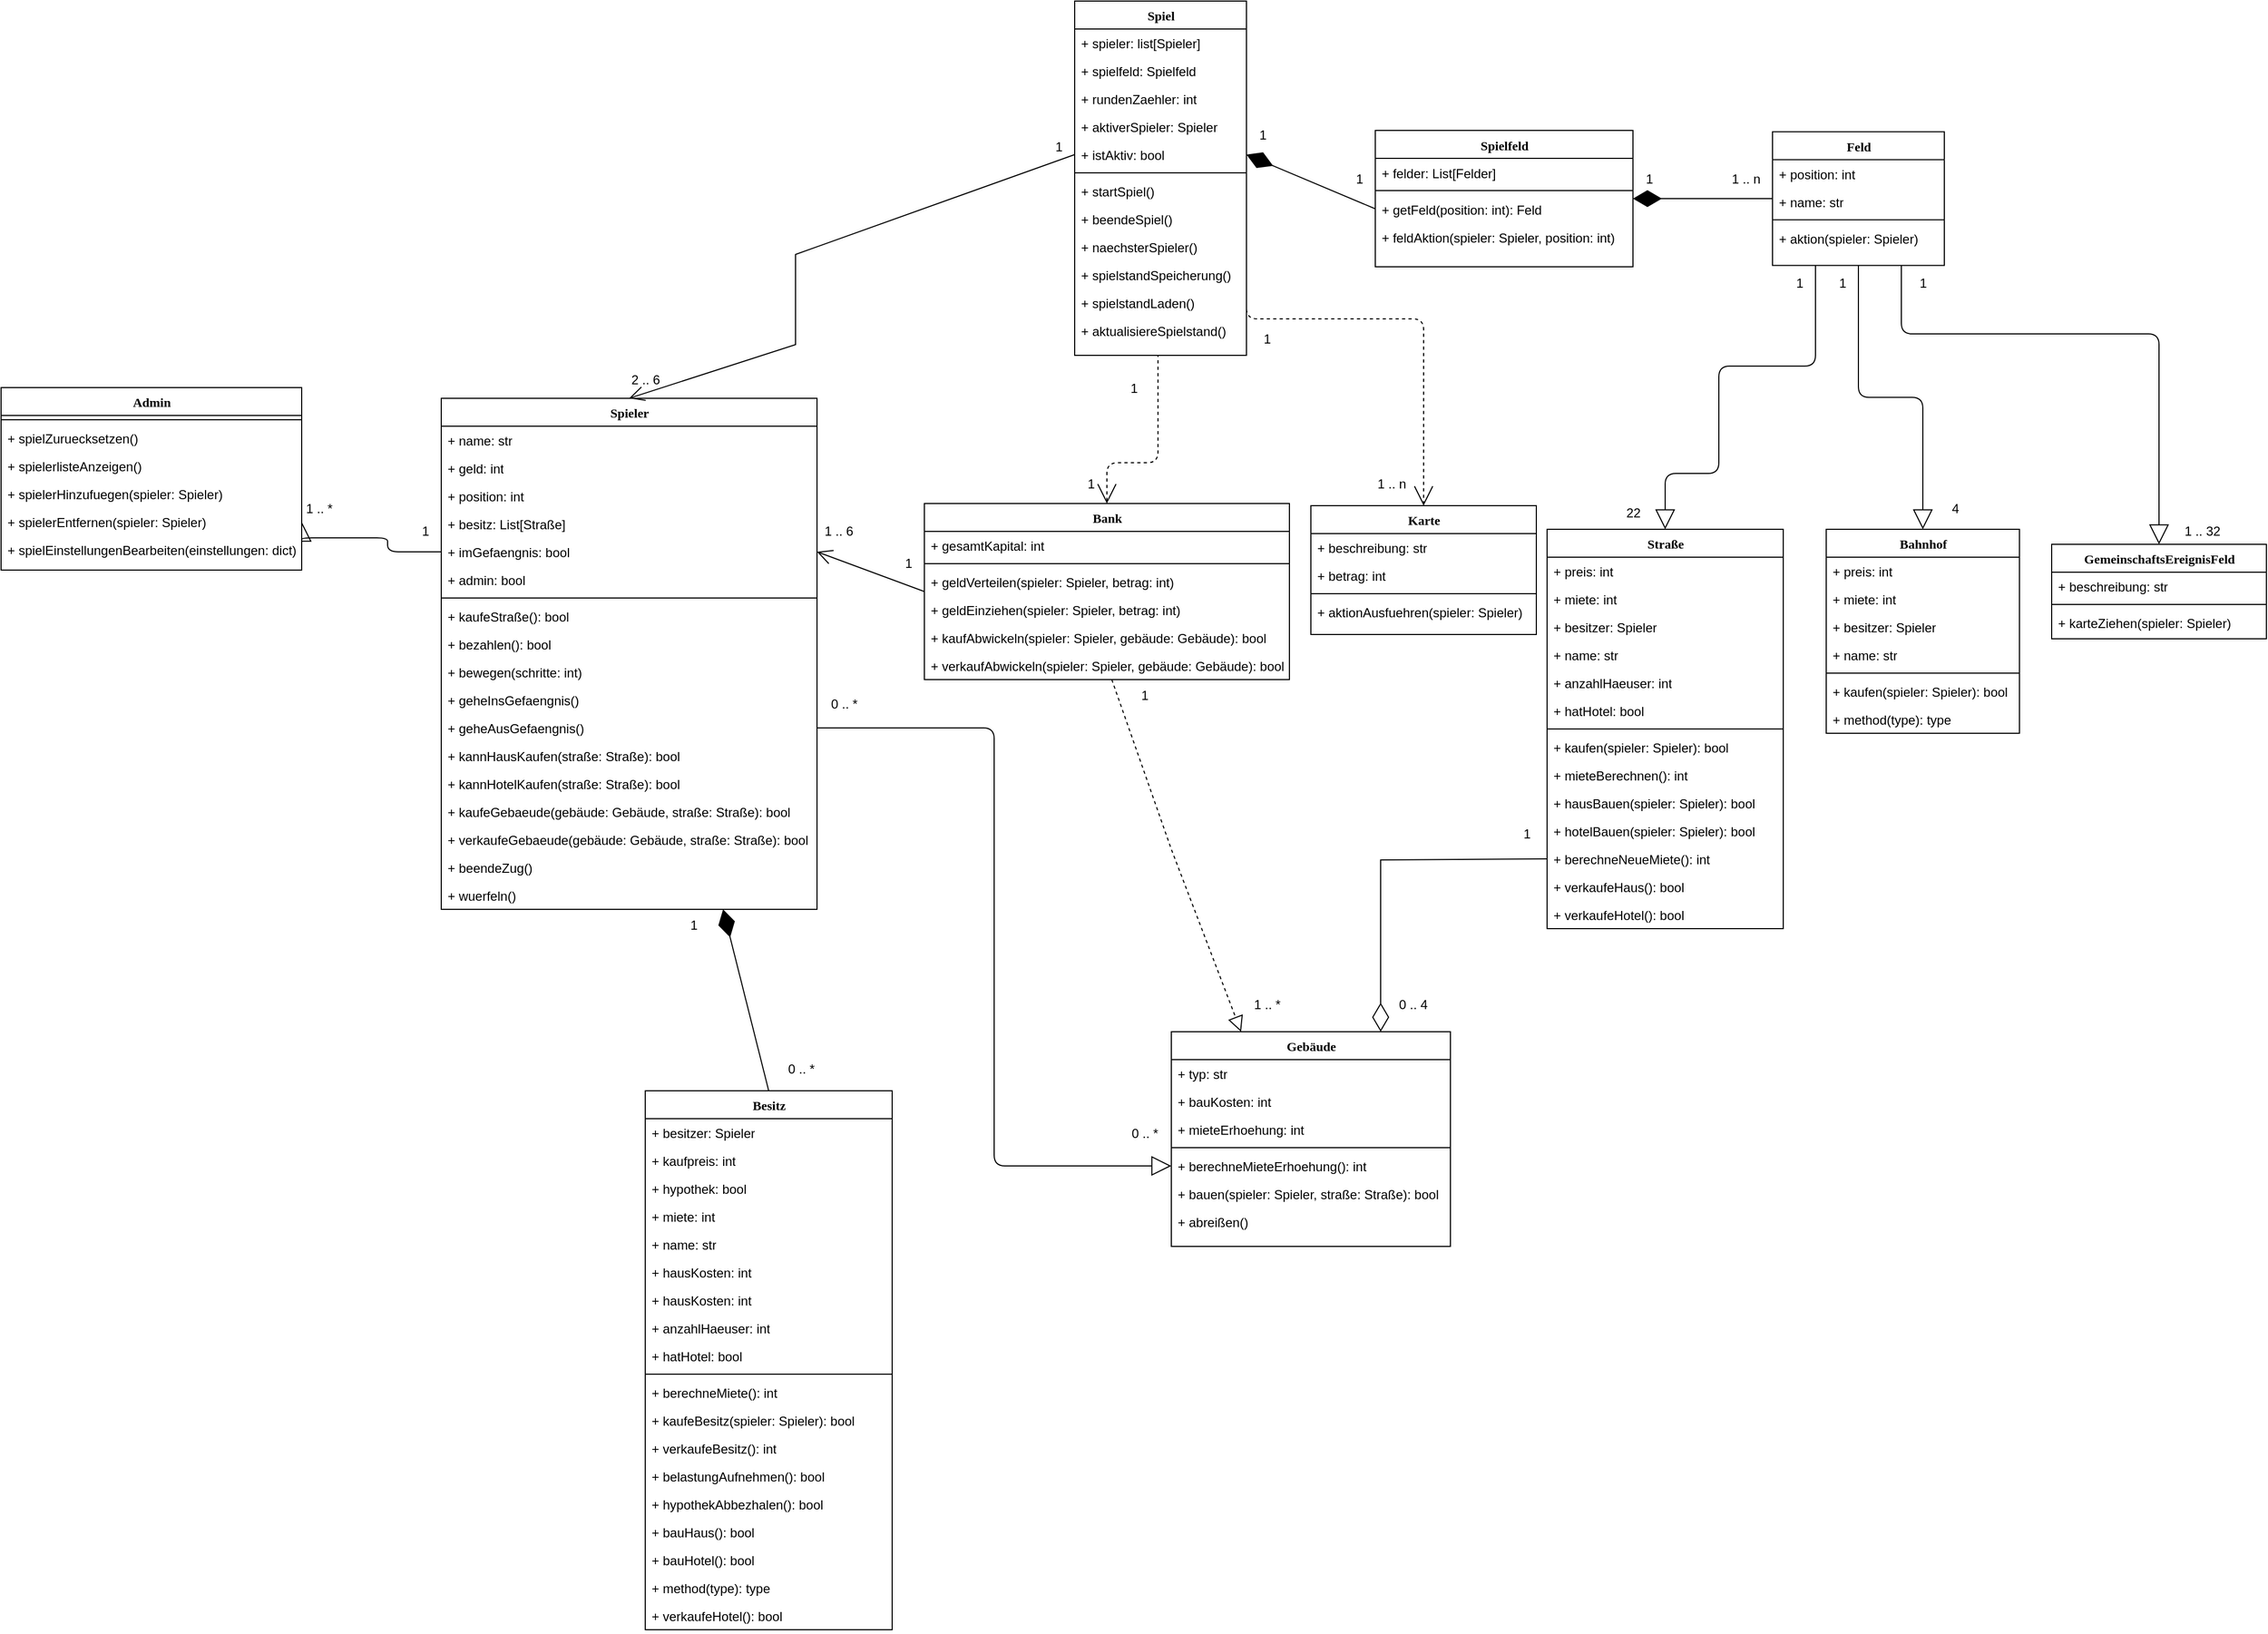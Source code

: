 <mxfile version="24.8.4">
  <diagram name="Page-1" id="9f46799a-70d6-7492-0946-bef42562c5a5">
    <mxGraphModel dx="2293" dy="1412" grid="1" gridSize="10" guides="1" tooltips="1" connect="1" arrows="1" fold="1" page="1" pageScale="1" pageWidth="1100" pageHeight="850" background="none" math="0" shadow="0">
      <root>
        <mxCell id="0" />
        <mxCell id="1" parent="0" />
        <mxCell id="78961159f06e98e8-123" style="edgeStyle=orthogonalEdgeStyle;html=1;labelBackgroundColor=none;startFill=0;startSize=8;endArrow=open;endFill=0;endSize=16;fontFamily=Verdana;fontSize=12;dashed=1;entryX=0.5;entryY=0;entryDx=0;entryDy=0;exitX=0.485;exitY=1.094;exitDx=0;exitDy=0;exitPerimeter=0;" parent="1" source="xkzjpcIG9XnHwL3cQHzA-52" target="78961159f06e98e8-69" edge="1">
          <mxGeometry relative="1" as="geometry">
            <Array as="points">
              <mxPoint x="168" y="420" />
              <mxPoint x="120" y="420" />
            </Array>
            <mxPoint x="140" y="430" as="targetPoint" />
          </mxGeometry>
        </mxCell>
        <mxCell id="78961159f06e98e8-17" value="Spiel" style="swimlane;html=1;fontStyle=1;align=center;verticalAlign=top;childLayout=stackLayout;horizontal=1;startSize=26;horizontalStack=0;resizeParent=1;resizeLast=0;collapsible=1;marginBottom=0;swimlaneFillColor=#ffffff;rounded=0;shadow=0;comic=0;labelBackgroundColor=none;strokeWidth=1;fillColor=none;fontFamily=Verdana;fontSize=12" parent="1" vertex="1">
          <mxGeometry x="90" y="-10" width="160" height="330" as="geometry" />
        </mxCell>
        <mxCell id="78961159f06e98e8-21" value="+ spieler: list[Spieler]" style="text;html=1;strokeColor=none;fillColor=none;align=left;verticalAlign=top;spacingLeft=4;spacingRight=4;whiteSpace=wrap;overflow=hidden;rotatable=0;points=[[0,0.5],[1,0.5]];portConstraint=eastwest;" parent="78961159f06e98e8-17" vertex="1">
          <mxGeometry y="26" width="160" height="26" as="geometry" />
        </mxCell>
        <mxCell id="78961159f06e98e8-23" value="+ spielfeld: Spielfeld" style="text;html=1;strokeColor=none;fillColor=none;align=left;verticalAlign=top;spacingLeft=4;spacingRight=4;whiteSpace=wrap;overflow=hidden;rotatable=0;points=[[0,0.5],[1,0.5]];portConstraint=eastwest;" parent="78961159f06e98e8-17" vertex="1">
          <mxGeometry y="52" width="160" height="26" as="geometry" />
        </mxCell>
        <mxCell id="78961159f06e98e8-25" value="+ rundenZaehler: int" style="text;html=1;strokeColor=none;fillColor=none;align=left;verticalAlign=top;spacingLeft=4;spacingRight=4;whiteSpace=wrap;overflow=hidden;rotatable=0;points=[[0,0.5],[1,0.5]];portConstraint=eastwest;" parent="78961159f06e98e8-17" vertex="1">
          <mxGeometry y="78" width="160" height="26" as="geometry" />
        </mxCell>
        <mxCell id="78961159f06e98e8-26" value="+ aktiverSpieler: Spieler" style="text;html=1;strokeColor=none;fillColor=none;align=left;verticalAlign=top;spacingLeft=4;spacingRight=4;whiteSpace=wrap;overflow=hidden;rotatable=0;points=[[0,0.5],[1,0.5]];portConstraint=eastwest;" parent="78961159f06e98e8-17" vertex="1">
          <mxGeometry y="104" width="160" height="26" as="geometry" />
        </mxCell>
        <mxCell id="78961159f06e98e8-24" value="+ istAktiv: bool" style="text;html=1;strokeColor=none;fillColor=none;align=left;verticalAlign=top;spacingLeft=4;spacingRight=4;whiteSpace=wrap;overflow=hidden;rotatable=0;points=[[0,0.5],[1,0.5]];portConstraint=eastwest;" parent="78961159f06e98e8-17" vertex="1">
          <mxGeometry y="130" width="160" height="26" as="geometry" />
        </mxCell>
        <mxCell id="78961159f06e98e8-19" value="" style="line;html=1;strokeWidth=1;fillColor=none;align=left;verticalAlign=middle;spacingTop=-1;spacingLeft=3;spacingRight=3;rotatable=0;labelPosition=right;points=[];portConstraint=eastwest;" parent="78961159f06e98e8-17" vertex="1">
          <mxGeometry y="156" width="160" height="8" as="geometry" />
        </mxCell>
        <mxCell id="78961159f06e98e8-20" value="+ startSpiel()" style="text;html=1;strokeColor=none;fillColor=none;align=left;verticalAlign=top;spacingLeft=4;spacingRight=4;whiteSpace=wrap;overflow=hidden;rotatable=0;points=[[0,0.5],[1,0.5]];portConstraint=eastwest;" parent="78961159f06e98e8-17" vertex="1">
          <mxGeometry y="164" width="160" height="26" as="geometry" />
        </mxCell>
        <mxCell id="78961159f06e98e8-27" value="+ beendeSpiel()" style="text;html=1;strokeColor=none;fillColor=none;align=left;verticalAlign=top;spacingLeft=4;spacingRight=4;whiteSpace=wrap;overflow=hidden;rotatable=0;points=[[0,0.5],[1,0.5]];portConstraint=eastwest;" parent="78961159f06e98e8-17" vertex="1">
          <mxGeometry y="190" width="160" height="26" as="geometry" />
        </mxCell>
        <mxCell id="xkzjpcIG9XnHwL3cQHzA-48" value="+ naechsterSpieler()" style="text;html=1;strokeColor=none;fillColor=none;align=left;verticalAlign=top;spacingLeft=4;spacingRight=4;whiteSpace=wrap;overflow=hidden;rotatable=0;points=[[0,0.5],[1,0.5]];portConstraint=eastwest;" parent="78961159f06e98e8-17" vertex="1">
          <mxGeometry y="216" width="160" height="26" as="geometry" />
        </mxCell>
        <mxCell id="xkzjpcIG9XnHwL3cQHzA-50" value="+ spielstandSpeicherung()" style="text;html=1;strokeColor=none;fillColor=none;align=left;verticalAlign=top;spacingLeft=4;spacingRight=4;whiteSpace=wrap;overflow=hidden;rotatable=0;points=[[0,0.5],[1,0.5]];portConstraint=eastwest;" parent="78961159f06e98e8-17" vertex="1">
          <mxGeometry y="242" width="160" height="26" as="geometry" />
        </mxCell>
        <mxCell id="xkzjpcIG9XnHwL3cQHzA-51" value="+ spielstandLaden()" style="text;html=1;strokeColor=none;fillColor=none;align=left;verticalAlign=top;spacingLeft=4;spacingRight=4;whiteSpace=wrap;overflow=hidden;rotatable=0;points=[[0,0.5],[1,0.5]];portConstraint=eastwest;" parent="78961159f06e98e8-17" vertex="1">
          <mxGeometry y="268" width="160" height="26" as="geometry" />
        </mxCell>
        <mxCell id="xkzjpcIG9XnHwL3cQHzA-52" value="+ aktualisiereSpielstand()" style="text;html=1;strokeColor=none;fillColor=none;align=left;verticalAlign=top;spacingLeft=4;spacingRight=4;whiteSpace=wrap;overflow=hidden;rotatable=0;points=[[0,0.5],[1,0.5]];portConstraint=eastwest;" parent="78961159f06e98e8-17" vertex="1">
          <mxGeometry y="294" width="160" height="26" as="geometry" />
        </mxCell>
        <mxCell id="78961159f06e98e8-30" value="Spielfeld" style="swimlane;html=1;fontStyle=1;align=center;verticalAlign=top;childLayout=stackLayout;horizontal=1;startSize=26;horizontalStack=0;resizeParent=1;resizeLast=0;collapsible=1;marginBottom=0;swimlaneFillColor=#ffffff;rounded=0;shadow=0;comic=0;labelBackgroundColor=none;strokeWidth=1;fillColor=none;fontFamily=Verdana;fontSize=12" parent="1" vertex="1">
          <mxGeometry x="370" y="110.5" width="240" height="127" as="geometry" />
        </mxCell>
        <mxCell id="78961159f06e98e8-31" value="+ felder: List[Felder]" style="text;html=1;strokeColor=none;fillColor=none;align=left;verticalAlign=top;spacingLeft=4;spacingRight=4;whiteSpace=wrap;overflow=hidden;rotatable=0;points=[[0,0.5],[1,0.5]];portConstraint=eastwest;" parent="78961159f06e98e8-30" vertex="1">
          <mxGeometry y="26" width="240" height="26" as="geometry" />
        </mxCell>
        <mxCell id="78961159f06e98e8-38" value="" style="line;html=1;strokeWidth=1;fillColor=none;align=left;verticalAlign=middle;spacingTop=-1;spacingLeft=3;spacingRight=3;rotatable=0;labelPosition=right;points=[];portConstraint=eastwest;" parent="78961159f06e98e8-30" vertex="1">
          <mxGeometry y="52" width="240" height="8" as="geometry" />
        </mxCell>
        <mxCell id="78961159f06e98e8-39" value="+ getFeld(position: int): Feld" style="text;html=1;strokeColor=none;fillColor=none;align=left;verticalAlign=top;spacingLeft=4;spacingRight=4;whiteSpace=wrap;overflow=hidden;rotatable=0;points=[[0,0.5],[1,0.5]];portConstraint=eastwest;" parent="78961159f06e98e8-30" vertex="1">
          <mxGeometry y="60" width="240" height="26" as="geometry" />
        </mxCell>
        <mxCell id="78961159f06e98e8-40" value="+ feldAktion(spieler: Spieler, position: int)" style="text;html=1;strokeColor=none;fillColor=none;align=left;verticalAlign=top;spacingLeft=4;spacingRight=4;whiteSpace=wrap;overflow=hidden;rotatable=0;points=[[0,0.5],[1,0.5]];portConstraint=eastwest;" parent="78961159f06e98e8-30" vertex="1">
          <mxGeometry y="86" width="240" height="26" as="geometry" />
        </mxCell>
        <mxCell id="78961159f06e98e8-43" value="Feld" style="swimlane;html=1;fontStyle=1;align=center;verticalAlign=top;childLayout=stackLayout;horizontal=1;startSize=26;horizontalStack=0;resizeParent=1;resizeLast=0;collapsible=1;marginBottom=0;swimlaneFillColor=#ffffff;rounded=0;shadow=0;comic=0;labelBackgroundColor=none;strokeWidth=1;fillColor=none;fontFamily=Verdana;fontSize=12" parent="1" vertex="1">
          <mxGeometry x="740" y="111.75" width="160" height="124.5" as="geometry" />
        </mxCell>
        <mxCell id="78961159f06e98e8-44" value="+ position: int" style="text;html=1;strokeColor=none;fillColor=none;align=left;verticalAlign=top;spacingLeft=4;spacingRight=4;whiteSpace=wrap;overflow=hidden;rotatable=0;points=[[0,0.5],[1,0.5]];portConstraint=eastwest;" parent="78961159f06e98e8-43" vertex="1">
          <mxGeometry y="26" width="160" height="26" as="geometry" />
        </mxCell>
        <mxCell id="78961159f06e98e8-45" value="+ name: str" style="text;html=1;strokeColor=none;fillColor=none;align=left;verticalAlign=top;spacingLeft=4;spacingRight=4;whiteSpace=wrap;overflow=hidden;rotatable=0;points=[[0,0.5],[1,0.5]];portConstraint=eastwest;" parent="78961159f06e98e8-43" vertex="1">
          <mxGeometry y="52" width="160" height="26" as="geometry" />
        </mxCell>
        <mxCell id="78961159f06e98e8-51" value="" style="line;html=1;strokeWidth=1;fillColor=none;align=left;verticalAlign=middle;spacingTop=-1;spacingLeft=3;spacingRight=3;rotatable=0;labelPosition=right;points=[];portConstraint=eastwest;" parent="78961159f06e98e8-43" vertex="1">
          <mxGeometry y="78" width="160" height="8" as="geometry" />
        </mxCell>
        <mxCell id="78961159f06e98e8-52" value="+ aktion(spieler: Spieler)" style="text;html=1;strokeColor=none;fillColor=none;align=left;verticalAlign=top;spacingLeft=4;spacingRight=4;whiteSpace=wrap;overflow=hidden;rotatable=0;points=[[0,0.5],[1,0.5]];portConstraint=eastwest;" parent="78961159f06e98e8-43" vertex="1">
          <mxGeometry y="86" width="160" height="26" as="geometry" />
        </mxCell>
        <mxCell id="78961159f06e98e8-56" value="Spieler" style="swimlane;html=1;fontStyle=1;align=center;verticalAlign=top;childLayout=stackLayout;horizontal=1;startSize=26;horizontalStack=0;resizeParent=1;resizeLast=0;collapsible=1;marginBottom=0;swimlaneFillColor=#ffffff;rounded=0;shadow=0;comic=0;labelBackgroundColor=none;strokeWidth=1;fillColor=none;fontFamily=Verdana;fontSize=12" parent="1" vertex="1">
          <mxGeometry x="-500" y="360" width="350" height="476" as="geometry" />
        </mxCell>
        <mxCell id="78961159f06e98e8-57" value="+ name: str" style="text;html=1;strokeColor=none;fillColor=none;align=left;verticalAlign=top;spacingLeft=4;spacingRight=4;whiteSpace=wrap;overflow=hidden;rotatable=0;points=[[0,0.5],[1,0.5]];portConstraint=eastwest;" parent="78961159f06e98e8-56" vertex="1">
          <mxGeometry y="26" width="350" height="26" as="geometry" />
        </mxCell>
        <mxCell id="78961159f06e98e8-58" value="+ geld: int" style="text;html=1;strokeColor=none;fillColor=none;align=left;verticalAlign=top;spacingLeft=4;spacingRight=4;whiteSpace=wrap;overflow=hidden;rotatable=0;points=[[0,0.5],[1,0.5]];portConstraint=eastwest;" parent="78961159f06e98e8-56" vertex="1">
          <mxGeometry y="52" width="350" height="26" as="geometry" />
        </mxCell>
        <mxCell id="78961159f06e98e8-59" value="+ position: int" style="text;html=1;strokeColor=none;fillColor=none;align=left;verticalAlign=top;spacingLeft=4;spacingRight=4;whiteSpace=wrap;overflow=hidden;rotatable=0;points=[[0,0.5],[1,0.5]];portConstraint=eastwest;" parent="78961159f06e98e8-56" vertex="1">
          <mxGeometry y="78" width="350" height="26" as="geometry" />
        </mxCell>
        <mxCell id="78961159f06e98e8-60" value="+ besitz: List[Straße]" style="text;html=1;strokeColor=none;fillColor=none;align=left;verticalAlign=top;spacingLeft=4;spacingRight=4;whiteSpace=wrap;overflow=hidden;rotatable=0;points=[[0,0.5],[1,0.5]];portConstraint=eastwest;" parent="78961159f06e98e8-56" vertex="1">
          <mxGeometry y="104" width="350" height="26" as="geometry" />
        </mxCell>
        <mxCell id="78961159f06e98e8-61" value="+ imGefaengnis: bool" style="text;html=1;strokeColor=none;fillColor=none;align=left;verticalAlign=top;spacingLeft=4;spacingRight=4;whiteSpace=wrap;overflow=hidden;rotatable=0;points=[[0,0.5],[1,0.5]];portConstraint=eastwest;" parent="78961159f06e98e8-56" vertex="1">
          <mxGeometry y="130" width="350" height="26" as="geometry" />
        </mxCell>
        <mxCell id="78961159f06e98e8-62" value="+ admin: bool" style="text;html=1;strokeColor=none;fillColor=none;align=left;verticalAlign=top;spacingLeft=4;spacingRight=4;whiteSpace=wrap;overflow=hidden;rotatable=0;points=[[0,0.5],[1,0.5]];portConstraint=eastwest;" parent="78961159f06e98e8-56" vertex="1">
          <mxGeometry y="156" width="350" height="26" as="geometry" />
        </mxCell>
        <mxCell id="78961159f06e98e8-64" value="" style="line;html=1;strokeWidth=1;fillColor=none;align=left;verticalAlign=middle;spacingTop=-1;spacingLeft=3;spacingRight=3;rotatable=0;labelPosition=right;points=[];portConstraint=eastwest;" parent="78961159f06e98e8-56" vertex="1">
          <mxGeometry y="182" width="350" height="8" as="geometry" />
        </mxCell>
        <mxCell id="78961159f06e98e8-65" value="+ kaufeStraße(): bool" style="text;html=1;strokeColor=none;fillColor=none;align=left;verticalAlign=top;spacingLeft=4;spacingRight=4;whiteSpace=wrap;overflow=hidden;rotatable=0;points=[[0,0.5],[1,0.5]];portConstraint=eastwest;" parent="78961159f06e98e8-56" vertex="1">
          <mxGeometry y="190" width="350" height="26" as="geometry" />
        </mxCell>
        <mxCell id="78961159f06e98e8-66" value="+ bezahlen(): bool" style="text;html=1;strokeColor=none;fillColor=none;align=left;verticalAlign=top;spacingLeft=4;spacingRight=4;whiteSpace=wrap;overflow=hidden;rotatable=0;points=[[0,0.5],[1,0.5]];portConstraint=eastwest;" parent="78961159f06e98e8-56" vertex="1">
          <mxGeometry y="216" width="350" height="26" as="geometry" />
        </mxCell>
        <mxCell id="78961159f06e98e8-68" value="+ bewegen(schritte: int)&amp;nbsp;" style="text;html=1;strokeColor=none;fillColor=none;align=left;verticalAlign=top;spacingLeft=4;spacingRight=4;whiteSpace=wrap;overflow=hidden;rotatable=0;points=[[0,0.5],[1,0.5]];portConstraint=eastwest;" parent="78961159f06e98e8-56" vertex="1">
          <mxGeometry y="242" width="350" height="26" as="geometry" />
        </mxCell>
        <mxCell id="xkzjpcIG9XnHwL3cQHzA-53" value="+ geheInsGefaengnis()" style="text;html=1;strokeColor=none;fillColor=none;align=left;verticalAlign=top;spacingLeft=4;spacingRight=4;whiteSpace=wrap;overflow=hidden;rotatable=0;points=[[0,0.5],[1,0.5]];portConstraint=eastwest;" parent="78961159f06e98e8-56" vertex="1">
          <mxGeometry y="268" width="350" height="26" as="geometry" />
        </mxCell>
        <mxCell id="xkzjpcIG9XnHwL3cQHzA-54" value="+ geheAusGefaengnis()" style="text;html=1;strokeColor=none;fillColor=none;align=left;verticalAlign=top;spacingLeft=4;spacingRight=4;whiteSpace=wrap;overflow=hidden;rotatable=0;points=[[0,0.5],[1,0.5]];portConstraint=eastwest;" parent="78961159f06e98e8-56" vertex="1">
          <mxGeometry y="294" width="350" height="26" as="geometry" />
        </mxCell>
        <mxCell id="xkzjpcIG9XnHwL3cQHzA-55" value="+ kannHausKaufen(straße: Straße): bool" style="text;html=1;strokeColor=none;fillColor=none;align=left;verticalAlign=top;spacingLeft=4;spacingRight=4;whiteSpace=wrap;overflow=hidden;rotatable=0;points=[[0,0.5],[1,0.5]];portConstraint=eastwest;" parent="78961159f06e98e8-56" vertex="1">
          <mxGeometry y="320" width="350" height="26" as="geometry" />
        </mxCell>
        <mxCell id="xkzjpcIG9XnHwL3cQHzA-85" value="+ kannHotelKaufen(straße: Straße): bool" style="text;html=1;strokeColor=none;fillColor=none;align=left;verticalAlign=top;spacingLeft=4;spacingRight=4;whiteSpace=wrap;overflow=hidden;rotatable=0;points=[[0,0.5],[1,0.5]];portConstraint=eastwest;" parent="78961159f06e98e8-56" vertex="1">
          <mxGeometry y="346" width="350" height="26" as="geometry" />
        </mxCell>
        <mxCell id="xkzjpcIG9XnHwL3cQHzA-86" value="+ kaufeGebaeude(gebäude: Gebäude, straße: Straße): bool" style="text;html=1;strokeColor=none;fillColor=none;align=left;verticalAlign=top;spacingLeft=4;spacingRight=4;whiteSpace=wrap;overflow=hidden;rotatable=0;points=[[0,0.5],[1,0.5]];portConstraint=eastwest;" parent="78961159f06e98e8-56" vertex="1">
          <mxGeometry y="372" width="350" height="26" as="geometry" />
        </mxCell>
        <mxCell id="xkzjpcIG9XnHwL3cQHzA-88" value="+ verkaufeGebaeude(gebäude: Gebäude, straße: Straße): bool" style="text;html=1;strokeColor=none;fillColor=none;align=left;verticalAlign=top;spacingLeft=4;spacingRight=4;whiteSpace=wrap;overflow=hidden;rotatable=0;points=[[0,0.5],[1,0.5]];portConstraint=eastwest;" parent="78961159f06e98e8-56" vertex="1">
          <mxGeometry y="398" width="350" height="26" as="geometry" />
        </mxCell>
        <mxCell id="zLjibAXHX7Q9BYGGSeyX-1" value="+ beendeZug()" style="text;html=1;strokeColor=none;fillColor=none;align=left;verticalAlign=top;spacingLeft=4;spacingRight=4;whiteSpace=wrap;overflow=hidden;rotatable=0;points=[[0,0.5],[1,0.5]];portConstraint=eastwest;" parent="78961159f06e98e8-56" vertex="1">
          <mxGeometry y="424" width="350" height="26" as="geometry" />
        </mxCell>
        <mxCell id="xkzjpcIG9XnHwL3cQHzA-87" value="+ wuerfeln()" style="text;html=1;strokeColor=none;fillColor=none;align=left;verticalAlign=top;spacingLeft=4;spacingRight=4;whiteSpace=wrap;overflow=hidden;rotatable=0;points=[[0,0.5],[1,0.5]];portConstraint=eastwest;" parent="78961159f06e98e8-56" vertex="1">
          <mxGeometry y="450" width="350" height="26" as="geometry" />
        </mxCell>
        <mxCell id="78961159f06e98e8-69" value="Bank" style="swimlane;html=1;fontStyle=1;align=center;verticalAlign=top;childLayout=stackLayout;horizontal=1;startSize=26;horizontalStack=0;resizeParent=1;resizeLast=0;collapsible=1;marginBottom=0;swimlaneFillColor=#ffffff;rounded=0;shadow=0;comic=0;labelBackgroundColor=none;strokeWidth=1;fillColor=none;fontFamily=Verdana;fontSize=12" parent="1" vertex="1">
          <mxGeometry x="-50" y="458" width="340" height="164" as="geometry" />
        </mxCell>
        <mxCell id="78961159f06e98e8-70" value="+ gesamtKapital: int" style="text;html=1;strokeColor=none;fillColor=none;align=left;verticalAlign=top;spacingLeft=4;spacingRight=4;whiteSpace=wrap;overflow=hidden;rotatable=0;points=[[0,0.5],[1,0.5]];portConstraint=eastwest;" parent="78961159f06e98e8-69" vertex="1">
          <mxGeometry y="26" width="340" height="26" as="geometry" />
        </mxCell>
        <mxCell id="78961159f06e98e8-77" value="" style="line;html=1;strokeWidth=1;fillColor=none;align=left;verticalAlign=middle;spacingTop=-1;spacingLeft=3;spacingRight=3;rotatable=0;labelPosition=right;points=[];portConstraint=eastwest;" parent="78961159f06e98e8-69" vertex="1">
          <mxGeometry y="52" width="340" height="8" as="geometry" />
        </mxCell>
        <mxCell id="78961159f06e98e8-78" value="+ geldVerteilen(spieler: Spieler, betrag: int)" style="text;html=1;strokeColor=none;fillColor=none;align=left;verticalAlign=top;spacingLeft=4;spacingRight=4;whiteSpace=wrap;overflow=hidden;rotatable=0;points=[[0,0.5],[1,0.5]];portConstraint=eastwest;" parent="78961159f06e98e8-69" vertex="1">
          <mxGeometry y="60" width="340" height="26" as="geometry" />
        </mxCell>
        <mxCell id="xkzjpcIG9XnHwL3cQHzA-91" value="+ geldEinziehen(spieler: Spieler, betrag: int)" style="text;html=1;strokeColor=none;fillColor=none;align=left;verticalAlign=top;spacingLeft=4;spacingRight=4;whiteSpace=wrap;overflow=hidden;rotatable=0;points=[[0,0.5],[1,0.5]];portConstraint=eastwest;" parent="78961159f06e98e8-69" vertex="1">
          <mxGeometry y="86" width="340" height="26" as="geometry" />
        </mxCell>
        <mxCell id="xkzjpcIG9XnHwL3cQHzA-90" value="+ kaufAbwickeln(spieler: Spieler, gebäude: Gebäude): bool" style="text;html=1;strokeColor=none;fillColor=none;align=left;verticalAlign=top;spacingLeft=4;spacingRight=4;whiteSpace=wrap;overflow=hidden;rotatable=0;points=[[0,0.5],[1,0.5]];portConstraint=eastwest;" parent="78961159f06e98e8-69" vertex="1">
          <mxGeometry y="112" width="340" height="26" as="geometry" />
        </mxCell>
        <mxCell id="78961159f06e98e8-79" value="+ verkaufAbwickeln(spieler: Spieler, gebäude: Gebäude): bool" style="text;html=1;strokeColor=none;fillColor=none;align=left;verticalAlign=top;spacingLeft=4;spacingRight=4;whiteSpace=wrap;overflow=hidden;rotatable=0;points=[[0,0.5],[1,0.5]];portConstraint=eastwest;" parent="78961159f06e98e8-69" vertex="1">
          <mxGeometry y="138" width="340" height="26" as="geometry" />
        </mxCell>
        <mxCell id="78961159f06e98e8-82" value="Karte" style="swimlane;html=1;fontStyle=1;align=center;verticalAlign=top;childLayout=stackLayout;horizontal=1;startSize=26;horizontalStack=0;resizeParent=1;resizeLast=0;collapsible=1;marginBottom=0;swimlaneFillColor=#ffffff;rounded=0;shadow=0;comic=0;labelBackgroundColor=none;strokeWidth=1;fillColor=none;fontFamily=Verdana;fontSize=12" parent="1" vertex="1">
          <mxGeometry x="310" y="460" width="210" height="120" as="geometry" />
        </mxCell>
        <mxCell id="78961159f06e98e8-83" value="+ beschreibung: str" style="text;html=1;strokeColor=none;fillColor=none;align=left;verticalAlign=top;spacingLeft=4;spacingRight=4;whiteSpace=wrap;overflow=hidden;rotatable=0;points=[[0,0.5],[1,0.5]];portConstraint=eastwest;" parent="78961159f06e98e8-82" vertex="1">
          <mxGeometry y="26" width="210" height="26" as="geometry" />
        </mxCell>
        <mxCell id="78961159f06e98e8-84" value="+ betrag: int" style="text;html=1;strokeColor=none;fillColor=none;align=left;verticalAlign=top;spacingLeft=4;spacingRight=4;whiteSpace=wrap;overflow=hidden;rotatable=0;points=[[0,0.5],[1,0.5]];portConstraint=eastwest;" parent="78961159f06e98e8-82" vertex="1">
          <mxGeometry y="52" width="210" height="26" as="geometry" />
        </mxCell>
        <mxCell id="78961159f06e98e8-90" value="" style="line;html=1;strokeWidth=1;fillColor=none;align=left;verticalAlign=middle;spacingTop=-1;spacingLeft=3;spacingRight=3;rotatable=0;labelPosition=right;points=[];portConstraint=eastwest;" parent="78961159f06e98e8-82" vertex="1">
          <mxGeometry y="78" width="210" height="8" as="geometry" />
        </mxCell>
        <mxCell id="78961159f06e98e8-91" value="+ aktionAusfuehren(spieler: Spieler)" style="text;html=1;strokeColor=none;fillColor=none;align=left;verticalAlign=top;spacingLeft=4;spacingRight=4;whiteSpace=wrap;overflow=hidden;rotatable=0;points=[[0,0.5],[1,0.5]];portConstraint=eastwest;" parent="78961159f06e98e8-82" vertex="1">
          <mxGeometry y="86" width="210" height="26" as="geometry" />
        </mxCell>
        <mxCell id="78961159f06e98e8-95" value="Bahnhof" style="swimlane;html=1;fontStyle=1;align=center;verticalAlign=top;childLayout=stackLayout;horizontal=1;startSize=26;horizontalStack=0;resizeParent=1;resizeLast=0;collapsible=1;marginBottom=0;swimlaneFillColor=#ffffff;rounded=0;shadow=0;comic=0;labelBackgroundColor=none;strokeWidth=1;fillColor=none;fontFamily=Verdana;fontSize=12" parent="1" vertex="1">
          <mxGeometry x="790" y="482" width="180" height="190" as="geometry" />
        </mxCell>
        <mxCell id="78961159f06e98e8-96" value="+ preis: int" style="text;html=1;strokeColor=none;fillColor=none;align=left;verticalAlign=top;spacingLeft=4;spacingRight=4;whiteSpace=wrap;overflow=hidden;rotatable=0;points=[[0,0.5],[1,0.5]];portConstraint=eastwest;" parent="78961159f06e98e8-95" vertex="1">
          <mxGeometry y="26" width="180" height="26" as="geometry" />
        </mxCell>
        <mxCell id="78961159f06e98e8-97" value="+ miete: int" style="text;html=1;strokeColor=none;fillColor=none;align=left;verticalAlign=top;spacingLeft=4;spacingRight=4;whiteSpace=wrap;overflow=hidden;rotatable=0;points=[[0,0.5],[1,0.5]];portConstraint=eastwest;" parent="78961159f06e98e8-95" vertex="1">
          <mxGeometry y="52" width="180" height="26" as="geometry" />
        </mxCell>
        <mxCell id="78961159f06e98e8-98" value="+ besitzer&lt;span style=&quot;color: rgba(0, 0, 0, 0); font-family: monospace; font-size: 0px; text-wrap-mode: nowrap;&quot;&gt;%3CmxGraphModel%3E%3Croot%3E%3CmxCell%20id%3D%220%22%2F%3E%3CmxCell%20id%3D%221%22%20parent%3D%220%22%2F%3E%3CmxCell%20id%3D%222%22%20value%3D%22%2B%20method(type)%3A%20type%22%20style%3D%22text%3Bhtml%3D1%3BstrokeColor%3Dnone%3BfillColor%3Dnone%3Balign%3Dleft%3BverticalAlign%3Dtop%3BspacingLeft%3D4%3BspacingRight%3D4%3BwhiteSpace%3Dwrap%3Boverflow%3Dhidden%3Brotatable%3D0%3Bpoints%3D%5B%5B0%2C0.5%5D%2C%5B1%2C0.5%5D%5D%3BportConstraint%3Deastwest%3B%22%20vertex%3D%221%22%20parent%3D%221%22%3E%3CmxGeometry%20x%3D%22740%22%20y%3D%22594%22%20width%3D%22160%22%20height%3D%2226%22%20as%3D%22geometry%22%2F%3E%3C%2FmxCell%3E%3C%2Froot%3E%3C%2FmxGraphModel%3E&lt;/span&gt;: Spieler" style="text;html=1;strokeColor=none;fillColor=none;align=left;verticalAlign=top;spacingLeft=4;spacingRight=4;whiteSpace=wrap;overflow=hidden;rotatable=0;points=[[0,0.5],[1,0.5]];portConstraint=eastwest;" parent="78961159f06e98e8-95" vertex="1">
          <mxGeometry y="78" width="180" height="26" as="geometry" />
        </mxCell>
        <mxCell id="xkzjpcIG9XnHwL3cQHzA-62" value="+ name&lt;span style=&quot;color: rgba(0, 0, 0, 0); font-family: monospace; font-size: 0px; text-wrap-mode: nowrap;&quot;&gt;%3CmxGraphModel%3E%3Croot%3E%3CmxCell%20id%3D%220%22%2F%3E%3CmxCell%20id%3D%221%22%20parent%3D%220%22%2F%3E%3CmxCell%20id%3D%222%22%20value%3D%22%2B%20method(type)%3A%20type%22%20style%3D%22text%3Bhtml%3D1%3BstrokeColor%3Dnone%3BfillColor%3Dnone%3Balign%3Dleft%3BverticalAlign%3Dtop%3BspacingLeft%3D4%3BspacingRight%3D4%3BwhiteSpace%3Dwrap%3Boverflow%3Dhidden%3Brotatable%3D0%3Bpoints%3D%5B%5B0%2C0.5%5D%2C%5B1%2C0.5%5D%5D%3BportConstraint%3Deastwest%3B%22%20vertex%3D%221%22%20parent%3D%221%22%3E%3CmxGeometry%20x%3D%22740%22%20y%3D%22594%22%20width%3D%22160%22%20height%3D%2226%22%20as%3D%22geometry%22%2F%3E%3C%2FmxCell%3E%3C%2Froot%3E%E&lt;/span&gt;: str" style="text;html=1;strokeColor=none;fillColor=none;align=left;verticalAlign=top;spacingLeft=4;spacingRight=4;whiteSpace=wrap;overflow=hidden;rotatable=0;points=[[0,0.5],[1,0.5]];portConstraint=eastwest;" parent="78961159f06e98e8-95" vertex="1">
          <mxGeometry y="104" width="180" height="26" as="geometry" />
        </mxCell>
        <mxCell id="78961159f06e98e8-103" value="" style="line;html=1;strokeWidth=1;fillColor=none;align=left;verticalAlign=middle;spacingTop=-1;spacingLeft=3;spacingRight=3;rotatable=0;labelPosition=right;points=[];portConstraint=eastwest;" parent="78961159f06e98e8-95" vertex="1">
          <mxGeometry y="130" width="180" height="8" as="geometry" />
        </mxCell>
        <mxCell id="78961159f06e98e8-104" value="+ kaufen(spieler: Spieler): bool" style="text;html=1;strokeColor=none;fillColor=none;align=left;verticalAlign=top;spacingLeft=4;spacingRight=4;whiteSpace=wrap;overflow=hidden;rotatable=0;points=[[0,0.5],[1,0.5]];portConstraint=eastwest;" parent="78961159f06e98e8-95" vertex="1">
          <mxGeometry y="138" width="180" height="26" as="geometry" />
        </mxCell>
        <mxCell id="xkzjpcIG9XnHwL3cQHzA-61" value="+ method(type): type" style="text;html=1;strokeColor=none;fillColor=none;align=left;verticalAlign=top;spacingLeft=4;spacingRight=4;whiteSpace=wrap;overflow=hidden;rotatable=0;points=[[0,0.5],[1,0.5]];portConstraint=eastwest;" parent="78961159f06e98e8-95" vertex="1">
          <mxGeometry y="164" width="180" height="26" as="geometry" />
        </mxCell>
        <mxCell id="78961159f06e98e8-108" value="GemeinschaftsEreignisFeld" style="swimlane;html=1;fontStyle=1;align=center;verticalAlign=top;childLayout=stackLayout;horizontal=1;startSize=26;horizontalStack=0;resizeParent=1;resizeLast=0;collapsible=1;marginBottom=0;swimlaneFillColor=#ffffff;rounded=0;shadow=0;comic=0;labelBackgroundColor=none;strokeWidth=1;fillColor=none;fontFamily=Verdana;fontSize=12" parent="1" vertex="1">
          <mxGeometry x="1000" y="496" width="200" height="88" as="geometry" />
        </mxCell>
        <mxCell id="78961159f06e98e8-109" value="+ beschreibung: str" style="text;html=1;strokeColor=none;fillColor=none;align=left;verticalAlign=top;spacingLeft=4;spacingRight=4;whiteSpace=wrap;overflow=hidden;rotatable=0;points=[[0,0.5],[1,0.5]];portConstraint=eastwest;" parent="78961159f06e98e8-108" vertex="1">
          <mxGeometry y="26" width="200" height="26" as="geometry" />
        </mxCell>
        <mxCell id="78961159f06e98e8-116" value="" style="line;html=1;strokeWidth=1;fillColor=none;align=left;verticalAlign=middle;spacingTop=-1;spacingLeft=3;spacingRight=3;rotatable=0;labelPosition=right;points=[];portConstraint=eastwest;" parent="78961159f06e98e8-108" vertex="1">
          <mxGeometry y="52" width="200" height="8" as="geometry" />
        </mxCell>
        <mxCell id="78961159f06e98e8-117" value="+ karteZiehen(spieler: Spieler)" style="text;html=1;strokeColor=none;fillColor=none;align=left;verticalAlign=top;spacingLeft=4;spacingRight=4;whiteSpace=wrap;overflow=hidden;rotatable=0;points=[[0,0.5],[1,0.5]];portConstraint=eastwest;" parent="78961159f06e98e8-108" vertex="1">
          <mxGeometry y="60" width="200" height="26" as="geometry" />
        </mxCell>
        <mxCell id="xkzjpcIG9XnHwL3cQHzA-3" value="" style="endArrow=diamondThin;endFill=1;endSize=24;html=1;rounded=0;exitX=0;exitY=0.5;exitDx=0;exitDy=0;entryX=1;entryY=0.5;entryDx=0;entryDy=0;" parent="1" source="78961159f06e98e8-39" target="78961159f06e98e8-24" edge="1">
          <mxGeometry width="160" relative="1" as="geometry">
            <mxPoint x="430" y="200" as="sourcePoint" />
            <mxPoint x="340" y="290" as="targetPoint" />
          </mxGeometry>
        </mxCell>
        <mxCell id="xkzjpcIG9XnHwL3cQHzA-4" value="" style="endArrow=open;endFill=1;endSize=12;html=1;rounded=0;exitX=0;exitY=0.5;exitDx=0;exitDy=0;entryX=0.5;entryY=0;entryDx=0;entryDy=0;" parent="1" source="78961159f06e98e8-24" target="78961159f06e98e8-56" edge="1">
          <mxGeometry width="160" relative="1" as="geometry">
            <mxPoint x="230" y="460" as="sourcePoint" />
            <mxPoint x="390" y="460" as="targetPoint" />
            <Array as="points">
              <mxPoint x="-170" y="226" />
              <mxPoint x="-170" y="310" />
            </Array>
          </mxGeometry>
        </mxCell>
        <mxCell id="xkzjpcIG9XnHwL3cQHzA-5" style="edgeStyle=orthogonalEdgeStyle;html=1;labelBackgroundColor=none;startFill=0;startSize=8;endArrow=open;endFill=0;endSize=16;fontFamily=Verdana;fontSize=12;dashed=1;exitX=1;exitY=0.5;exitDx=0;exitDy=0;entryX=0.5;entryY=0;entryDx=0;entryDy=0;" parent="1" source="78961159f06e98e8-27" target="78961159f06e98e8-82" edge="1">
          <mxGeometry relative="1" as="geometry">
            <Array as="points">
              <mxPoint x="250" y="286" />
              <mxPoint x="415" y="286" />
            </Array>
            <mxPoint x="320" y="300" as="sourcePoint" />
            <mxPoint x="420" y="450" as="targetPoint" />
          </mxGeometry>
        </mxCell>
        <mxCell id="xkzjpcIG9XnHwL3cQHzA-8" style="edgeStyle=orthogonalEdgeStyle;html=1;labelBackgroundColor=none;startFill=0;startSize=8;endArrow=block;endFill=0;endSize=16;fontFamily=Verdana;fontSize=12;exitX=0;exitY=0.5;exitDx=0;exitDy=0;entryX=1;entryY=0.5;entryDx=0;entryDy=0;" parent="1" source="78961159f06e98e8-61" target="xkzjpcIG9XnHwL3cQHzA-57" edge="1">
          <mxGeometry relative="1" as="geometry">
            <Array as="points">
              <mxPoint x="-550" y="503" />
              <mxPoint x="-550" y="490" />
              <mxPoint x="-630" y="490" />
            </Array>
            <mxPoint x="-550" y="280" as="sourcePoint" />
            <mxPoint x="-410" y="410" as="targetPoint" />
          </mxGeometry>
        </mxCell>
        <mxCell id="xkzjpcIG9XnHwL3cQHzA-9" value="Admin" style="swimlane;html=1;fontStyle=1;align=center;verticalAlign=top;childLayout=stackLayout;horizontal=1;startSize=26;horizontalStack=0;resizeParent=1;resizeLast=0;collapsible=1;marginBottom=0;swimlaneFillColor=#ffffff;rounded=0;shadow=0;comic=0;labelBackgroundColor=none;strokeWidth=1;fillColor=none;fontFamily=Verdana;fontSize=12" parent="1" vertex="1">
          <mxGeometry x="-910" y="350" width="280" height="170" as="geometry" />
        </mxCell>
        <mxCell id="xkzjpcIG9XnHwL3cQHzA-17" value="" style="line;html=1;strokeWidth=1;fillColor=none;align=left;verticalAlign=middle;spacingTop=-1;spacingLeft=3;spacingRight=3;rotatable=0;labelPosition=right;points=[];portConstraint=eastwest;" parent="xkzjpcIG9XnHwL3cQHzA-9" vertex="1">
          <mxGeometry y="26" width="280" height="8" as="geometry" />
        </mxCell>
        <mxCell id="xkzjpcIG9XnHwL3cQHzA-18" value="+ spielZuruecksetzen()" style="text;html=1;strokeColor=none;fillColor=none;align=left;verticalAlign=top;spacingLeft=4;spacingRight=4;whiteSpace=wrap;overflow=hidden;rotatable=0;points=[[0,0.5],[1,0.5]];portConstraint=eastwest;" parent="xkzjpcIG9XnHwL3cQHzA-9" vertex="1">
          <mxGeometry y="34" width="280" height="26" as="geometry" />
        </mxCell>
        <mxCell id="xkzjpcIG9XnHwL3cQHzA-19" value="+ spielerlisteAnzeigen()" style="text;html=1;strokeColor=none;fillColor=none;align=left;verticalAlign=top;spacingLeft=4;spacingRight=4;whiteSpace=wrap;overflow=hidden;rotatable=0;points=[[0,0.5],[1,0.5]];portConstraint=eastwest;" parent="xkzjpcIG9XnHwL3cQHzA-9" vertex="1">
          <mxGeometry y="60" width="280" height="26" as="geometry" />
        </mxCell>
        <mxCell id="xkzjpcIG9XnHwL3cQHzA-56" value="+ spielerHinzufuegen(spieler: Spieler)" style="text;html=1;strokeColor=none;fillColor=none;align=left;verticalAlign=top;spacingLeft=4;spacingRight=4;whiteSpace=wrap;overflow=hidden;rotatable=0;points=[[0,0.5],[1,0.5]];portConstraint=eastwest;" parent="xkzjpcIG9XnHwL3cQHzA-9" vertex="1">
          <mxGeometry y="86" width="280" height="26" as="geometry" />
        </mxCell>
        <mxCell id="xkzjpcIG9XnHwL3cQHzA-57" value="+ spielerEntfernen(spieler: Spieler)" style="text;html=1;strokeColor=none;fillColor=none;align=left;verticalAlign=top;spacingLeft=4;spacingRight=4;whiteSpace=wrap;overflow=hidden;rotatable=0;points=[[0,0.5],[1,0.5]];portConstraint=eastwest;" parent="xkzjpcIG9XnHwL3cQHzA-9" vertex="1">
          <mxGeometry y="112" width="280" height="26" as="geometry" />
        </mxCell>
        <mxCell id="xkzjpcIG9XnHwL3cQHzA-58" value="+ spielEinstellungenBearbeiten(einstellungen: dict)" style="text;html=1;strokeColor=none;fillColor=none;align=left;verticalAlign=top;spacingLeft=4;spacingRight=4;whiteSpace=wrap;overflow=hidden;rotatable=0;points=[[0,0.5],[1,0.5]];portConstraint=eastwest;" parent="xkzjpcIG9XnHwL3cQHzA-9" vertex="1">
          <mxGeometry y="138" width="280" height="26" as="geometry" />
        </mxCell>
        <mxCell id="xkzjpcIG9XnHwL3cQHzA-21" value="Besitz" style="swimlane;html=1;fontStyle=1;align=center;verticalAlign=top;childLayout=stackLayout;horizontal=1;startSize=26;horizontalStack=0;resizeParent=1;resizeLast=0;collapsible=1;marginBottom=0;swimlaneFillColor=#ffffff;rounded=0;shadow=0;comic=0;labelBackgroundColor=none;strokeWidth=1;fillColor=none;fontFamily=Verdana;fontSize=12" parent="1" vertex="1">
          <mxGeometry x="-310" y="1005" width="230" height="502" as="geometry" />
        </mxCell>
        <mxCell id="xkzjpcIG9XnHwL3cQHzA-22" value="+ besitzer: Spieler" style="text;html=1;strokeColor=none;fillColor=none;align=left;verticalAlign=top;spacingLeft=4;spacingRight=4;whiteSpace=wrap;overflow=hidden;rotatable=0;points=[[0,0.5],[1,0.5]];portConstraint=eastwest;" parent="xkzjpcIG9XnHwL3cQHzA-21" vertex="1">
          <mxGeometry y="26" width="230" height="26" as="geometry" />
        </mxCell>
        <mxCell id="xkzjpcIG9XnHwL3cQHzA-23" value="+ kaufpreis: int" style="text;html=1;strokeColor=none;fillColor=none;align=left;verticalAlign=top;spacingLeft=4;spacingRight=4;whiteSpace=wrap;overflow=hidden;rotatable=0;points=[[0,0.5],[1,0.5]];portConstraint=eastwest;" parent="xkzjpcIG9XnHwL3cQHzA-21" vertex="1">
          <mxGeometry y="52" width="230" height="26" as="geometry" />
        </mxCell>
        <mxCell id="xkzjpcIG9XnHwL3cQHzA-24" value="+ hypothek: bool" style="text;html=1;strokeColor=none;fillColor=none;align=left;verticalAlign=top;spacingLeft=4;spacingRight=4;whiteSpace=wrap;overflow=hidden;rotatable=0;points=[[0,0.5],[1,0.5]];portConstraint=eastwest;" parent="xkzjpcIG9XnHwL3cQHzA-21" vertex="1">
          <mxGeometry y="78" width="230" height="26" as="geometry" />
        </mxCell>
        <mxCell id="xkzjpcIG9XnHwL3cQHzA-25" value="+ miete: int" style="text;html=1;strokeColor=none;fillColor=none;align=left;verticalAlign=top;spacingLeft=4;spacingRight=4;whiteSpace=wrap;overflow=hidden;rotatable=0;points=[[0,0.5],[1,0.5]];portConstraint=eastwest;" parent="xkzjpcIG9XnHwL3cQHzA-21" vertex="1">
          <mxGeometry y="104" width="230" height="26" as="geometry" />
        </mxCell>
        <mxCell id="xkzjpcIG9XnHwL3cQHzA-26" value="+ name: str" style="text;html=1;strokeColor=none;fillColor=none;align=left;verticalAlign=top;spacingLeft=4;spacingRight=4;whiteSpace=wrap;overflow=hidden;rotatable=0;points=[[0,0.5],[1,0.5]];portConstraint=eastwest;" parent="xkzjpcIG9XnHwL3cQHzA-21" vertex="1">
          <mxGeometry y="130" width="230" height="26" as="geometry" />
        </mxCell>
        <mxCell id="xkzjpcIG9XnHwL3cQHzA-27" value="+ hausKosten: int" style="text;html=1;strokeColor=none;fillColor=none;align=left;verticalAlign=top;spacingLeft=4;spacingRight=4;whiteSpace=wrap;overflow=hidden;rotatable=0;points=[[0,0.5],[1,0.5]];portConstraint=eastwest;" parent="xkzjpcIG9XnHwL3cQHzA-21" vertex="1">
          <mxGeometry y="156" width="230" height="26" as="geometry" />
        </mxCell>
        <mxCell id="l8TNemQkkgFTF4tGKXdn-1" value="+ hausKosten: int" style="text;html=1;strokeColor=none;fillColor=none;align=left;verticalAlign=top;spacingLeft=4;spacingRight=4;whiteSpace=wrap;overflow=hidden;rotatable=0;points=[[0,0.5],[1,0.5]];portConstraint=eastwest;" parent="xkzjpcIG9XnHwL3cQHzA-21" vertex="1">
          <mxGeometry y="182" width="230" height="26" as="geometry" />
        </mxCell>
        <mxCell id="l8TNemQkkgFTF4tGKXdn-2" value="+ anzahlHaeuser: int" style="text;html=1;strokeColor=none;fillColor=none;align=left;verticalAlign=top;spacingLeft=4;spacingRight=4;whiteSpace=wrap;overflow=hidden;rotatable=0;points=[[0,0.5],[1,0.5]];portConstraint=eastwest;" parent="xkzjpcIG9XnHwL3cQHzA-21" vertex="1">
          <mxGeometry y="208" width="230" height="26" as="geometry" />
        </mxCell>
        <mxCell id="xkzjpcIG9XnHwL3cQHzA-28" value="+ hatHotel: bool" style="text;html=1;strokeColor=none;fillColor=none;align=left;verticalAlign=top;spacingLeft=4;spacingRight=4;whiteSpace=wrap;overflow=hidden;rotatable=0;points=[[0,0.5],[1,0.5]];portConstraint=eastwest;" parent="xkzjpcIG9XnHwL3cQHzA-21" vertex="1">
          <mxGeometry y="234" width="230" height="26" as="geometry" />
        </mxCell>
        <mxCell id="xkzjpcIG9XnHwL3cQHzA-29" value="" style="line;html=1;strokeWidth=1;fillColor=none;align=left;verticalAlign=middle;spacingTop=-1;spacingLeft=3;spacingRight=3;rotatable=0;labelPosition=right;points=[];portConstraint=eastwest;" parent="xkzjpcIG9XnHwL3cQHzA-21" vertex="1">
          <mxGeometry y="260" width="230" height="8" as="geometry" />
        </mxCell>
        <mxCell id="xkzjpcIG9XnHwL3cQHzA-30" value="+ berechneMiete(): int" style="text;html=1;strokeColor=none;fillColor=none;align=left;verticalAlign=top;spacingLeft=4;spacingRight=4;whiteSpace=wrap;overflow=hidden;rotatable=0;points=[[0,0.5],[1,0.5]];portConstraint=eastwest;" parent="xkzjpcIG9XnHwL3cQHzA-21" vertex="1">
          <mxGeometry y="268" width="230" height="26" as="geometry" />
        </mxCell>
        <mxCell id="l8TNemQkkgFTF4tGKXdn-3" value="+ kaufeBesitz(spieler: Spieler): bool" style="text;html=1;strokeColor=none;fillColor=none;align=left;verticalAlign=top;spacingLeft=4;spacingRight=4;whiteSpace=wrap;overflow=hidden;rotatable=0;points=[[0,0.5],[1,0.5]];portConstraint=eastwest;" parent="xkzjpcIG9XnHwL3cQHzA-21" vertex="1">
          <mxGeometry y="294" width="230" height="26" as="geometry" />
        </mxCell>
        <mxCell id="l8TNemQkkgFTF4tGKXdn-5" value="+ verkaufeBesitz(): int" style="text;html=1;strokeColor=none;fillColor=none;align=left;verticalAlign=top;spacingLeft=4;spacingRight=4;whiteSpace=wrap;overflow=hidden;rotatable=0;points=[[0,0.5],[1,0.5]];portConstraint=eastwest;" parent="xkzjpcIG9XnHwL3cQHzA-21" vertex="1">
          <mxGeometry y="320" width="230" height="26" as="geometry" />
        </mxCell>
        <mxCell id="l8TNemQkkgFTF4tGKXdn-9" value="+ belastungAufnehmen(): bool" style="text;html=1;strokeColor=none;fillColor=none;align=left;verticalAlign=top;spacingLeft=4;spacingRight=4;whiteSpace=wrap;overflow=hidden;rotatable=0;points=[[0,0.5],[1,0.5]];portConstraint=eastwest;" parent="xkzjpcIG9XnHwL3cQHzA-21" vertex="1">
          <mxGeometry y="346" width="230" height="26" as="geometry" />
        </mxCell>
        <mxCell id="l8TNemQkkgFTF4tGKXdn-8" value="+ hypothekAbbezhalen(): bool" style="text;html=1;strokeColor=none;fillColor=none;align=left;verticalAlign=top;spacingLeft=4;spacingRight=4;whiteSpace=wrap;overflow=hidden;rotatable=0;points=[[0,0.5],[1,0.5]];portConstraint=eastwest;" parent="xkzjpcIG9XnHwL3cQHzA-21" vertex="1">
          <mxGeometry y="372" width="230" height="26" as="geometry" />
        </mxCell>
        <mxCell id="l8TNemQkkgFTF4tGKXdn-7" value="+ bauHaus(): bool" style="text;html=1;strokeColor=none;fillColor=none;align=left;verticalAlign=top;spacingLeft=4;spacingRight=4;whiteSpace=wrap;overflow=hidden;rotatable=0;points=[[0,0.5],[1,0.5]];portConstraint=eastwest;" parent="xkzjpcIG9XnHwL3cQHzA-21" vertex="1">
          <mxGeometry y="398" width="230" height="26" as="geometry" />
        </mxCell>
        <mxCell id="l8TNemQkkgFTF4tGKXdn-6" value="+ bauHotel(): bool" style="text;html=1;strokeColor=none;fillColor=none;align=left;verticalAlign=top;spacingLeft=4;spacingRight=4;whiteSpace=wrap;overflow=hidden;rotatable=0;points=[[0,0.5],[1,0.5]];portConstraint=eastwest;" parent="xkzjpcIG9XnHwL3cQHzA-21" vertex="1">
          <mxGeometry y="424" width="230" height="26" as="geometry" />
        </mxCell>
        <mxCell id="l8TNemQkkgFTF4tGKXdn-4" value="+ method(type): type" style="text;html=1;strokeColor=none;fillColor=none;align=left;verticalAlign=top;spacingLeft=4;spacingRight=4;whiteSpace=wrap;overflow=hidden;rotatable=0;points=[[0,0.5],[1,0.5]];portConstraint=eastwest;" parent="xkzjpcIG9XnHwL3cQHzA-21" vertex="1">
          <mxGeometry y="450" width="230" height="26" as="geometry" />
        </mxCell>
        <mxCell id="xkzjpcIG9XnHwL3cQHzA-31" value="+ verkaufeHotel(): bool" style="text;html=1;strokeColor=none;fillColor=none;align=left;verticalAlign=top;spacingLeft=4;spacingRight=4;whiteSpace=wrap;overflow=hidden;rotatable=0;points=[[0,0.5],[1,0.5]];portConstraint=eastwest;" parent="xkzjpcIG9XnHwL3cQHzA-21" vertex="1">
          <mxGeometry y="476" width="230" height="26" as="geometry" />
        </mxCell>
        <mxCell id="xkzjpcIG9XnHwL3cQHzA-32" value="" style="endArrow=diamondThin;endFill=1;endSize=24;html=1;rounded=0;exitX=0;exitY=0.5;exitDx=0;exitDy=0;entryX=1;entryY=0.5;entryDx=0;entryDy=0;" parent="1" source="78961159f06e98e8-43" target="78961159f06e98e8-30" edge="1">
          <mxGeometry width="160" relative="1" as="geometry">
            <mxPoint x="770" y="195.59" as="sourcePoint" />
            <mxPoint x="590" y="174" as="targetPoint" />
          </mxGeometry>
        </mxCell>
        <mxCell id="xkzjpcIG9XnHwL3cQHzA-34" value="Straße" style="swimlane;html=1;fontStyle=1;align=center;verticalAlign=top;childLayout=stackLayout;horizontal=1;startSize=26;horizontalStack=0;resizeParent=1;resizeLast=0;collapsible=1;marginBottom=0;swimlaneFillColor=#ffffff;rounded=0;shadow=0;comic=0;labelBackgroundColor=none;strokeWidth=1;fillColor=none;fontFamily=Verdana;fontSize=12" parent="1" vertex="1">
          <mxGeometry x="530" y="482" width="220" height="372" as="geometry" />
        </mxCell>
        <mxCell id="xkzjpcIG9XnHwL3cQHzA-35" value="+ preis: int" style="text;html=1;strokeColor=none;fillColor=none;align=left;verticalAlign=top;spacingLeft=4;spacingRight=4;whiteSpace=wrap;overflow=hidden;rotatable=0;points=[[0,0.5],[1,0.5]];portConstraint=eastwest;" parent="xkzjpcIG9XnHwL3cQHzA-34" vertex="1">
          <mxGeometry y="26" width="220" height="26" as="geometry" />
        </mxCell>
        <mxCell id="xkzjpcIG9XnHwL3cQHzA-36" value="+ miete: int" style="text;html=1;strokeColor=none;fillColor=none;align=left;verticalAlign=top;spacingLeft=4;spacingRight=4;whiteSpace=wrap;overflow=hidden;rotatable=0;points=[[0,0.5],[1,0.5]];portConstraint=eastwest;" parent="xkzjpcIG9XnHwL3cQHzA-34" vertex="1">
          <mxGeometry y="52" width="220" height="26" as="geometry" />
        </mxCell>
        <mxCell id="xkzjpcIG9XnHwL3cQHzA-37" value="+ besitzer: Spieler" style="text;html=1;strokeColor=none;fillColor=none;align=left;verticalAlign=top;spacingLeft=4;spacingRight=4;whiteSpace=wrap;overflow=hidden;rotatable=0;points=[[0,0.5],[1,0.5]];portConstraint=eastwest;" parent="xkzjpcIG9XnHwL3cQHzA-34" vertex="1">
          <mxGeometry y="78" width="220" height="26" as="geometry" />
        </mxCell>
        <mxCell id="xkzjpcIG9XnHwL3cQHzA-63" value="+ name: str" style="text;html=1;strokeColor=none;fillColor=none;align=left;verticalAlign=top;spacingLeft=4;spacingRight=4;whiteSpace=wrap;overflow=hidden;rotatable=0;points=[[0,0.5],[1,0.5]];portConstraint=eastwest;" parent="xkzjpcIG9XnHwL3cQHzA-34" vertex="1">
          <mxGeometry y="104" width="220" height="26" as="geometry" />
        </mxCell>
        <mxCell id="xkzjpcIG9XnHwL3cQHzA-78" value="+ anzahlHaeuser: int" style="text;html=1;strokeColor=none;fillColor=none;align=left;verticalAlign=top;spacingLeft=4;spacingRight=4;whiteSpace=wrap;overflow=hidden;rotatable=0;points=[[0,0.5],[1,0.5]];portConstraint=eastwest;" parent="xkzjpcIG9XnHwL3cQHzA-34" vertex="1">
          <mxGeometry y="130" width="220" height="26" as="geometry" />
        </mxCell>
        <mxCell id="xkzjpcIG9XnHwL3cQHzA-79" value="+ hatHotel: bool" style="text;html=1;strokeColor=none;fillColor=none;align=left;verticalAlign=top;spacingLeft=4;spacingRight=4;whiteSpace=wrap;overflow=hidden;rotatable=0;points=[[0,0.5],[1,0.5]];portConstraint=eastwest;" parent="xkzjpcIG9XnHwL3cQHzA-34" vertex="1">
          <mxGeometry y="156" width="220" height="26" as="geometry" />
        </mxCell>
        <mxCell id="xkzjpcIG9XnHwL3cQHzA-39" value="" style="line;html=1;strokeWidth=1;fillColor=none;align=left;verticalAlign=middle;spacingTop=-1;spacingLeft=3;spacingRight=3;rotatable=0;labelPosition=right;points=[];portConstraint=eastwest;" parent="xkzjpcIG9XnHwL3cQHzA-34" vertex="1">
          <mxGeometry y="182" width="220" height="8" as="geometry" />
        </mxCell>
        <mxCell id="xkzjpcIG9XnHwL3cQHzA-40" value="+ kaufen(spieler: Spieler): bool" style="text;html=1;strokeColor=none;fillColor=none;align=left;verticalAlign=top;spacingLeft=4;spacingRight=4;whiteSpace=wrap;overflow=hidden;rotatable=0;points=[[0,0.5],[1,0.5]];portConstraint=eastwest;" parent="xkzjpcIG9XnHwL3cQHzA-34" vertex="1">
          <mxGeometry y="190" width="220" height="26" as="geometry" />
        </mxCell>
        <mxCell id="xkzjpcIG9XnHwL3cQHzA-60" value="+ mieteBerechnen(): int" style="text;html=1;strokeColor=none;fillColor=none;align=left;verticalAlign=top;spacingLeft=4;spacingRight=4;whiteSpace=wrap;overflow=hidden;rotatable=0;points=[[0,0.5],[1,0.5]];portConstraint=eastwest;" parent="xkzjpcIG9XnHwL3cQHzA-34" vertex="1">
          <mxGeometry y="216" width="220" height="26" as="geometry" />
        </mxCell>
        <mxCell id="xkzjpcIG9XnHwL3cQHzA-80" value="+ hausBauen(spieler: Spieler): bool" style="text;html=1;strokeColor=none;fillColor=none;align=left;verticalAlign=top;spacingLeft=4;spacingRight=4;whiteSpace=wrap;overflow=hidden;rotatable=0;points=[[0,0.5],[1,0.5]];portConstraint=eastwest;" parent="xkzjpcIG9XnHwL3cQHzA-34" vertex="1">
          <mxGeometry y="242" width="220" height="26" as="geometry" />
        </mxCell>
        <mxCell id="xkzjpcIG9XnHwL3cQHzA-83" value="+ hotelBauen(spieler: Spieler): bool" style="text;html=1;strokeColor=none;fillColor=none;align=left;verticalAlign=top;spacingLeft=4;spacingRight=4;whiteSpace=wrap;overflow=hidden;rotatable=0;points=[[0,0.5],[1,0.5]];portConstraint=eastwest;" parent="xkzjpcIG9XnHwL3cQHzA-34" vertex="1">
          <mxGeometry y="268" width="220" height="26" as="geometry" />
        </mxCell>
        <mxCell id="xkzjpcIG9XnHwL3cQHzA-84" value="+ berechneNeueMiete(): int" style="text;html=1;strokeColor=none;fillColor=none;align=left;verticalAlign=top;spacingLeft=4;spacingRight=4;whiteSpace=wrap;overflow=hidden;rotatable=0;points=[[0,0.5],[1,0.5]];portConstraint=eastwest;" parent="xkzjpcIG9XnHwL3cQHzA-34" vertex="1">
          <mxGeometry y="294" width="220" height="26" as="geometry" />
        </mxCell>
        <mxCell id="xkzjpcIG9XnHwL3cQHzA-82" value="+ verkaufeHaus(): bool" style="text;html=1;strokeColor=none;fillColor=none;align=left;verticalAlign=top;spacingLeft=4;spacingRight=4;whiteSpace=wrap;overflow=hidden;rotatable=0;points=[[0,0.5],[1,0.5]];portConstraint=eastwest;" parent="xkzjpcIG9XnHwL3cQHzA-34" vertex="1">
          <mxGeometry y="320" width="220" height="26" as="geometry" />
        </mxCell>
        <mxCell id="xkzjpcIG9XnHwL3cQHzA-81" value="+ verkaufeHotel(): bool" style="text;html=1;strokeColor=none;fillColor=none;align=left;verticalAlign=top;spacingLeft=4;spacingRight=4;whiteSpace=wrap;overflow=hidden;rotatable=0;points=[[0,0.5],[1,0.5]];portConstraint=eastwest;" parent="xkzjpcIG9XnHwL3cQHzA-34" vertex="1">
          <mxGeometry y="346" width="220" height="26" as="geometry" />
        </mxCell>
        <mxCell id="xkzjpcIG9XnHwL3cQHzA-42" style="edgeStyle=orthogonalEdgeStyle;html=1;labelBackgroundColor=none;startFill=0;startSize=8;endArrow=block;endFill=0;endSize=16;fontFamily=Verdana;fontSize=12;exitX=0.75;exitY=1;exitDx=0;exitDy=0;entryX=0.5;entryY=0;entryDx=0;entryDy=0;" parent="1" source="78961159f06e98e8-43" target="78961159f06e98e8-108" edge="1">
          <mxGeometry relative="1" as="geometry">
            <Array as="points">
              <mxPoint x="860" y="300" />
              <mxPoint x="1100" y="300" />
            </Array>
            <mxPoint x="900" y="252.5" as="sourcePoint" />
            <mxPoint x="1020" y="300" as="targetPoint" />
          </mxGeometry>
        </mxCell>
        <mxCell id="xkzjpcIG9XnHwL3cQHzA-44" style="edgeStyle=orthogonalEdgeStyle;html=1;labelBackgroundColor=none;startFill=0;startSize=8;endArrow=block;endFill=0;endSize=16;fontFamily=Verdana;fontSize=12;exitX=0.25;exitY=1;exitDx=0;exitDy=0;entryX=0.5;entryY=0;entryDx=0;entryDy=0;" parent="1" source="78961159f06e98e8-43" target="xkzjpcIG9XnHwL3cQHzA-34" edge="1">
          <mxGeometry relative="1" as="geometry">
            <Array as="points">
              <mxPoint x="780" y="330" />
              <mxPoint x="690" y="330" />
              <mxPoint x="690" y="430" />
              <mxPoint x="640" y="430" />
            </Array>
            <mxPoint x="740" y="252.5" as="sourcePoint" />
            <mxPoint x="650" y="490" as="targetPoint" />
          </mxGeometry>
        </mxCell>
        <mxCell id="xkzjpcIG9XnHwL3cQHzA-45" style="edgeStyle=orthogonalEdgeStyle;html=1;labelBackgroundColor=none;startFill=0;startSize=8;endArrow=block;endFill=0;endSize=16;fontFamily=Verdana;fontSize=12;entryX=0.5;entryY=0;entryDx=0;entryDy=0;exitX=0.5;exitY=1;exitDx=0;exitDy=0;" parent="1" source="78961159f06e98e8-43" target="78961159f06e98e8-95" edge="1">
          <mxGeometry relative="1" as="geometry">
            <Array as="points" />
            <mxPoint x="820" y="270.83" as="sourcePoint" />
            <mxPoint x="808" y="288" as="targetPoint" />
          </mxGeometry>
        </mxCell>
        <mxCell id="xkzjpcIG9XnHwL3cQHzA-47" value="" style="endArrow=open;endFill=1;endSize=12;html=1;rounded=0;exitX=0;exitY=0.5;exitDx=0;exitDy=0;entryX=1;entryY=0.5;entryDx=0;entryDy=0;" parent="1" source="78961159f06e98e8-69" target="78961159f06e98e8-61" edge="1">
          <mxGeometry width="160" relative="1" as="geometry">
            <mxPoint x="10" y="565.0" as="sourcePoint" />
            <mxPoint x="-90" y="555" as="targetPoint" />
            <Array as="points" />
          </mxGeometry>
        </mxCell>
        <mxCell id="xkzjpcIG9XnHwL3cQHzA-64" value="Gebäude" style="swimlane;html=1;fontStyle=1;align=center;verticalAlign=top;childLayout=stackLayout;horizontal=1;startSize=26;horizontalStack=0;resizeParent=1;resizeLast=0;collapsible=1;marginBottom=0;swimlaneFillColor=#ffffff;rounded=0;shadow=0;comic=0;labelBackgroundColor=none;strokeWidth=1;fillColor=none;fontFamily=Verdana;fontSize=12" parent="1" vertex="1">
          <mxGeometry x="180" y="950" width="260" height="200" as="geometry" />
        </mxCell>
        <mxCell id="xkzjpcIG9XnHwL3cQHzA-65" value="+ typ: str" style="text;html=1;strokeColor=none;fillColor=none;align=left;verticalAlign=top;spacingLeft=4;spacingRight=4;whiteSpace=wrap;overflow=hidden;rotatable=0;points=[[0,0.5],[1,0.5]];portConstraint=eastwest;" parent="xkzjpcIG9XnHwL3cQHzA-64" vertex="1">
          <mxGeometry y="26" width="260" height="26" as="geometry" />
        </mxCell>
        <mxCell id="xkzjpcIG9XnHwL3cQHzA-66" value="+ bauKosten: int" style="text;html=1;strokeColor=none;fillColor=none;align=left;verticalAlign=top;spacingLeft=4;spacingRight=4;whiteSpace=wrap;overflow=hidden;rotatable=0;points=[[0,0.5],[1,0.5]];portConstraint=eastwest;" parent="xkzjpcIG9XnHwL3cQHzA-64" vertex="1">
          <mxGeometry y="52" width="260" height="26" as="geometry" />
        </mxCell>
        <mxCell id="xkzjpcIG9XnHwL3cQHzA-67" value="+ mieteErhoehung: int" style="text;html=1;strokeColor=none;fillColor=none;align=left;verticalAlign=top;spacingLeft=4;spacingRight=4;whiteSpace=wrap;overflow=hidden;rotatable=0;points=[[0,0.5],[1,0.5]];portConstraint=eastwest;" parent="xkzjpcIG9XnHwL3cQHzA-64" vertex="1">
          <mxGeometry y="78" width="260" height="26" as="geometry" />
        </mxCell>
        <mxCell id="xkzjpcIG9XnHwL3cQHzA-70" value="" style="line;html=1;strokeWidth=1;fillColor=none;align=left;verticalAlign=middle;spacingTop=-1;spacingLeft=3;spacingRight=3;rotatable=0;labelPosition=right;points=[];portConstraint=eastwest;" parent="xkzjpcIG9XnHwL3cQHzA-64" vertex="1">
          <mxGeometry y="104" width="260" height="8" as="geometry" />
        </mxCell>
        <mxCell id="xkzjpcIG9XnHwL3cQHzA-71" value="+ berechneMieteErhoehung(): int" style="text;html=1;strokeColor=none;fillColor=none;align=left;verticalAlign=top;spacingLeft=4;spacingRight=4;whiteSpace=wrap;overflow=hidden;rotatable=0;points=[[0,0.5],[1,0.5]];portConstraint=eastwest;" parent="xkzjpcIG9XnHwL3cQHzA-64" vertex="1">
          <mxGeometry y="112" width="260" height="26" as="geometry" />
        </mxCell>
        <mxCell id="xkzjpcIG9XnHwL3cQHzA-72" value="+ bauen(spieler: Spieler, straße: Straße): bool" style="text;html=1;strokeColor=none;fillColor=none;align=left;verticalAlign=top;spacingLeft=4;spacingRight=4;whiteSpace=wrap;overflow=hidden;rotatable=0;points=[[0,0.5],[1,0.5]];portConstraint=eastwest;" parent="xkzjpcIG9XnHwL3cQHzA-64" vertex="1">
          <mxGeometry y="138" width="260" height="26" as="geometry" />
        </mxCell>
        <mxCell id="xkzjpcIG9XnHwL3cQHzA-73" value="+ abreißen()" style="text;html=1;strokeColor=none;fillColor=none;align=left;verticalAlign=top;spacingLeft=4;spacingRight=4;whiteSpace=wrap;overflow=hidden;rotatable=0;points=[[0,0.5],[1,0.5]];portConstraint=eastwest;" parent="xkzjpcIG9XnHwL3cQHzA-64" vertex="1">
          <mxGeometry y="164" width="260" height="26" as="geometry" />
        </mxCell>
        <mxCell id="xkzjpcIG9XnHwL3cQHzA-89" value="" style="endArrow=diamondThin;endFill=1;endSize=24;html=1;rounded=0;exitX=0.5;exitY=0;exitDx=0;exitDy=0;entryX=0.75;entryY=1;entryDx=0;entryDy=0;" parent="1" source="xkzjpcIG9XnHwL3cQHzA-21" target="78961159f06e98e8-56" edge="1">
          <mxGeometry width="160" relative="1" as="geometry">
            <mxPoint x="-160" y="1005" as="sourcePoint" />
            <mxPoint x="-160" y="720" as="targetPoint" />
          </mxGeometry>
        </mxCell>
        <mxCell id="xkzjpcIG9XnHwL3cQHzA-92" style="edgeStyle=orthogonalEdgeStyle;html=1;labelBackgroundColor=none;startFill=0;startSize=8;endArrow=block;endFill=0;endSize=16;fontFamily=Verdana;fontSize=12;entryX=0;entryY=0.5;entryDx=0;entryDy=0;exitX=1;exitY=0.5;exitDx=0;exitDy=0;" parent="1" source="xkzjpcIG9XnHwL3cQHzA-54" target="xkzjpcIG9XnHwL3cQHzA-71" edge="1">
          <mxGeometry relative="1" as="geometry">
            <Array as="points" />
            <mxPoint x="-50" y="670" as="sourcePoint" />
            <mxPoint x="10" y="916" as="targetPoint" />
          </mxGeometry>
        </mxCell>
        <mxCell id="xkzjpcIG9XnHwL3cQHzA-93" value="" style="endArrow=diamondThin;endFill=0;endSize=24;html=1;rounded=0;exitX=0;exitY=0.5;exitDx=0;exitDy=0;entryX=0.75;entryY=0;entryDx=0;entryDy=0;" parent="1" source="xkzjpcIG9XnHwL3cQHzA-84" target="xkzjpcIG9XnHwL3cQHzA-64" edge="1">
          <mxGeometry width="160" relative="1" as="geometry">
            <mxPoint x="490" y="910" as="sourcePoint" />
            <mxPoint x="650" y="910" as="targetPoint" />
            <Array as="points">
              <mxPoint x="375" y="790" />
            </Array>
          </mxGeometry>
        </mxCell>
        <mxCell id="xkzjpcIG9XnHwL3cQHzA-94" value="" style="endArrow=block;dashed=1;endFill=0;endSize=12;html=1;rounded=0;entryX=0.25;entryY=0;entryDx=0;entryDy=0;" parent="1" source="78961159f06e98e8-79" target="xkzjpcIG9XnHwL3cQHzA-64" edge="1">
          <mxGeometry width="160" relative="1" as="geometry">
            <mxPoint x="250" y="740" as="sourcePoint" />
            <mxPoint x="410" y="740" as="targetPoint" />
            <Array as="points">
              <mxPoint x="180" y="780" />
            </Array>
          </mxGeometry>
        </mxCell>
        <mxCell id="-s6mKE4RQPgIN-tDSF2_-1" value="2 .. 6" style="text;html=1;align=center;verticalAlign=middle;resizable=0;points=[];autosize=1;strokeColor=none;fillColor=none;" parent="1" vertex="1">
          <mxGeometry x="-335" y="328" width="50" height="30" as="geometry" />
        </mxCell>
        <mxCell id="-s6mKE4RQPgIN-tDSF2_-2" value="1" style="text;html=1;align=center;verticalAlign=middle;resizable=0;points=[];autosize=1;strokeColor=none;fillColor=none;" parent="1" vertex="1">
          <mxGeometry x="60" y="110.5" width="30" height="30" as="geometry" />
        </mxCell>
        <mxCell id="-s6mKE4RQPgIN-tDSF2_-3" value="1" style="text;html=1;align=center;verticalAlign=middle;resizable=0;points=[];autosize=1;strokeColor=none;fillColor=none;" parent="1" vertex="1">
          <mxGeometry x="130" y="336" width="30" height="30" as="geometry" />
        </mxCell>
        <mxCell id="-s6mKE4RQPgIN-tDSF2_-4" value="1" style="text;html=1;align=center;verticalAlign=middle;resizable=0;points=[];autosize=1;strokeColor=none;fillColor=none;" parent="1" vertex="1">
          <mxGeometry x="90" y="425" width="30" height="30" as="geometry" />
        </mxCell>
        <mxCell id="-s6mKE4RQPgIN-tDSF2_-6" value="1" style="text;html=1;align=center;verticalAlign=middle;resizable=0;points=[];autosize=1;strokeColor=none;fillColor=none;" parent="1" vertex="1">
          <mxGeometry x="250" y="100" width="30" height="30" as="geometry" />
        </mxCell>
        <mxCell id="-s6mKE4RQPgIN-tDSF2_-7" value="1" style="text;html=1;align=center;verticalAlign=middle;resizable=0;points=[];autosize=1;strokeColor=none;fillColor=none;" parent="1" vertex="1">
          <mxGeometry x="340" y="140.5" width="30" height="30" as="geometry" />
        </mxCell>
        <mxCell id="-s6mKE4RQPgIN-tDSF2_-10" value="1" style="text;html=1;align=center;verticalAlign=middle;resizable=0;points=[];autosize=1;strokeColor=none;fillColor=none;" parent="1" vertex="1">
          <mxGeometry x="610" y="140.5" width="30" height="30" as="geometry" />
        </mxCell>
        <mxCell id="-s6mKE4RQPgIN-tDSF2_-11" value="1 .. n" style="text;html=1;align=center;verticalAlign=middle;resizable=0;points=[];autosize=1;strokeColor=none;fillColor=none;" parent="1" vertex="1">
          <mxGeometry x="690" y="140.5" width="50" height="30" as="geometry" />
        </mxCell>
        <mxCell id="-s6mKE4RQPgIN-tDSF2_-14" value="1 .. n" style="text;html=1;align=center;verticalAlign=middle;resizable=0;points=[];autosize=1;strokeColor=none;fillColor=none;" parent="1" vertex="1">
          <mxGeometry x="360" y="425" width="50" height="30" as="geometry" />
        </mxCell>
        <mxCell id="-s6mKE4RQPgIN-tDSF2_-15" value="1" style="text;html=1;align=center;verticalAlign=middle;resizable=0;points=[];autosize=1;strokeColor=none;fillColor=none;" parent="1" vertex="1">
          <mxGeometry x="254" y="290" width="30" height="30" as="geometry" />
        </mxCell>
        <mxCell id="-s6mKE4RQPgIN-tDSF2_-16" value="1 .. 6" style="text;html=1;align=center;verticalAlign=middle;resizable=0;points=[];autosize=1;strokeColor=none;fillColor=none;" parent="1" vertex="1">
          <mxGeometry x="-155" y="469" width="50" height="30" as="geometry" />
        </mxCell>
        <mxCell id="-s6mKE4RQPgIN-tDSF2_-17" value="1" style="text;html=1;align=center;verticalAlign=middle;resizable=0;points=[];autosize=1;strokeColor=none;fillColor=none;" parent="1" vertex="1">
          <mxGeometry x="-80" y="499" width="30" height="30" as="geometry" />
        </mxCell>
        <mxCell id="-s6mKE4RQPgIN-tDSF2_-18" value="0 .. *" style="text;html=1;align=center;verticalAlign=middle;resizable=0;points=[];autosize=1;strokeColor=none;fillColor=none;" parent="1" vertex="1">
          <mxGeometry x="130" y="1030" width="50" height="30" as="geometry" />
        </mxCell>
        <mxCell id="-s6mKE4RQPgIN-tDSF2_-20" value="0 .. *" style="text;html=1;align=center;verticalAlign=middle;resizable=0;points=[];autosize=1;strokeColor=none;fillColor=none;" parent="1" vertex="1">
          <mxGeometry x="-150" y="630" width="50" height="30" as="geometry" />
        </mxCell>
        <mxCell id="-s6mKE4RQPgIN-tDSF2_-21" value="0 .. *" style="text;html=1;align=center;verticalAlign=middle;resizable=0;points=[];autosize=1;strokeColor=none;fillColor=none;" parent="1" vertex="1">
          <mxGeometry x="-190" y="970" width="50" height="30" as="geometry" />
        </mxCell>
        <mxCell id="-s6mKE4RQPgIN-tDSF2_-22" value="1" style="text;html=1;align=center;verticalAlign=middle;resizable=0;points=[];autosize=1;strokeColor=none;fillColor=none;" parent="1" vertex="1">
          <mxGeometry x="-530" y="469" width="30" height="30" as="geometry" />
        </mxCell>
        <mxCell id="-s6mKE4RQPgIN-tDSF2_-23" value="1 .. *" style="text;html=1;align=center;verticalAlign=middle;resizable=0;points=[];autosize=1;strokeColor=none;fillColor=none;" parent="1" vertex="1">
          <mxGeometry x="-639" y="448" width="50" height="30" as="geometry" />
        </mxCell>
        <mxCell id="-s6mKE4RQPgIN-tDSF2_-24" value="1" style="text;html=1;align=center;verticalAlign=middle;resizable=0;points=[];autosize=1;strokeColor=none;fillColor=none;" parent="1" vertex="1">
          <mxGeometry x="-280" y="836" width="30" height="30" as="geometry" />
        </mxCell>
        <mxCell id="-s6mKE4RQPgIN-tDSF2_-25" value="0 .. 4" style="text;html=1;align=center;verticalAlign=middle;resizable=0;points=[];autosize=1;strokeColor=none;fillColor=none;" parent="1" vertex="1">
          <mxGeometry x="380" y="910" width="50" height="30" as="geometry" />
        </mxCell>
        <mxCell id="-s6mKE4RQPgIN-tDSF2_-26" value="1" style="text;html=1;align=center;verticalAlign=middle;resizable=0;points=[];autosize=1;strokeColor=none;fillColor=none;" parent="1" vertex="1">
          <mxGeometry x="496" y="751" width="30" height="30" as="geometry" />
        </mxCell>
        <mxCell id="-s6mKE4RQPgIN-tDSF2_-27" value="1 .. *" style="text;html=1;align=center;verticalAlign=middle;resizable=0;points=[];autosize=1;strokeColor=none;fillColor=none;" parent="1" vertex="1">
          <mxGeometry x="244" y="910" width="50" height="30" as="geometry" />
        </mxCell>
        <mxCell id="-s6mKE4RQPgIN-tDSF2_-28" value="1" style="text;html=1;align=center;verticalAlign=middle;resizable=0;points=[];autosize=1;strokeColor=none;fillColor=none;" parent="1" vertex="1">
          <mxGeometry x="140" y="622" width="30" height="30" as="geometry" />
        </mxCell>
        <mxCell id="-s6mKE4RQPgIN-tDSF2_-29" value="1" style="text;html=1;align=center;verticalAlign=middle;resizable=0;points=[];autosize=1;strokeColor=none;fillColor=none;" parent="1" vertex="1">
          <mxGeometry x="750" y="237.5" width="30" height="30" as="geometry" />
        </mxCell>
        <mxCell id="-s6mKE4RQPgIN-tDSF2_-30" value="1" style="text;html=1;align=center;verticalAlign=middle;resizable=0;points=[];autosize=1;strokeColor=none;fillColor=none;" parent="1" vertex="1">
          <mxGeometry x="790" y="237.5" width="30" height="30" as="geometry" />
        </mxCell>
        <mxCell id="-s6mKE4RQPgIN-tDSF2_-31" value="1" style="text;html=1;align=center;verticalAlign=middle;resizable=0;points=[];autosize=1;strokeColor=none;fillColor=none;" parent="1" vertex="1">
          <mxGeometry x="865" y="237.5" width="30" height="30" as="geometry" />
        </mxCell>
        <mxCell id="-s6mKE4RQPgIN-tDSF2_-32" value="22" style="text;html=1;align=center;verticalAlign=middle;resizable=0;points=[];autosize=1;strokeColor=none;fillColor=none;" parent="1" vertex="1">
          <mxGeometry x="590" y="452" width="40" height="30" as="geometry" />
        </mxCell>
        <mxCell id="-s6mKE4RQPgIN-tDSF2_-33" value="1 .. 32" style="text;html=1;align=center;verticalAlign=middle;resizable=0;points=[];autosize=1;strokeColor=none;fillColor=none;" parent="1" vertex="1">
          <mxGeometry x="1110" y="469" width="60" height="30" as="geometry" />
        </mxCell>
        <mxCell id="-s6mKE4RQPgIN-tDSF2_-34" value="4" style="text;html=1;align=center;verticalAlign=middle;resizable=0;points=[];autosize=1;strokeColor=none;fillColor=none;" parent="1" vertex="1">
          <mxGeometry x="895" y="448" width="30" height="30" as="geometry" />
        </mxCell>
      </root>
    </mxGraphModel>
  </diagram>
</mxfile>
